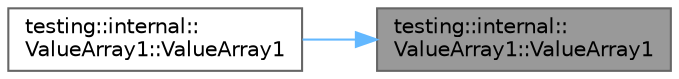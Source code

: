digraph "testing::internal::ValueArray1::ValueArray1"
{
 // LATEX_PDF_SIZE
  bgcolor="transparent";
  edge [fontname=Helvetica,fontsize=10,labelfontname=Helvetica,labelfontsize=10];
  node [fontname=Helvetica,fontsize=10,shape=box,height=0.2,width=0.4];
  rankdir="RL";
  Node1 [id="Node000001",label="testing::internal::\lValueArray1::ValueArray1",height=0.2,width=0.4,color="gray40", fillcolor="grey60", style="filled", fontcolor="black",tooltip=" "];
  Node1 -> Node2 [id="edge1_Node000001_Node000002",dir="back",color="steelblue1",style="solid",tooltip=" "];
  Node2 [id="Node000002",label="testing::internal::\lValueArray1::ValueArray1",height=0.2,width=0.4,color="grey40", fillcolor="white", style="filled",URL="$classtesting_1_1internal_1_1_value_array1.html#a54a3968da3354334cb4d730f5254e216",tooltip=" "];
}
